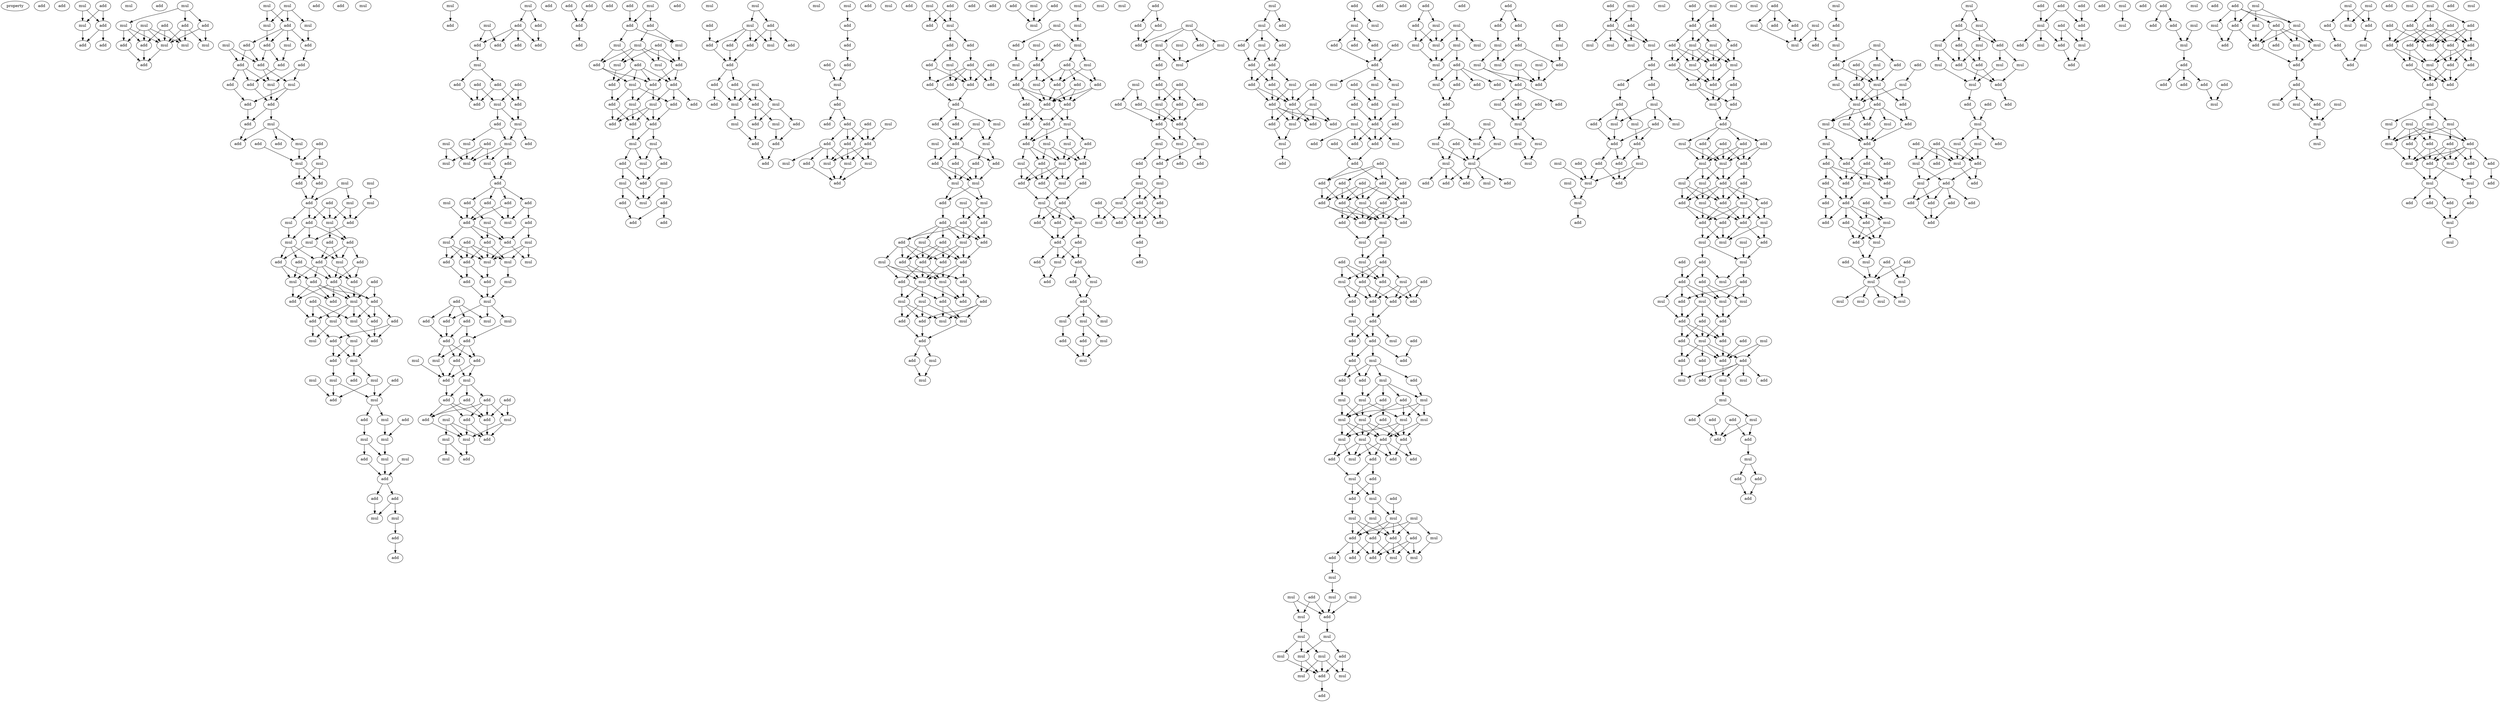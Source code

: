 digraph {
    node [fontcolor=black]
    property [mul=2,lf=1.7]
    0 [ label = add ];
    1 [ label = add ];
    2 [ label = mul ];
    3 [ label = add ];
    4 [ label = add ];
    5 [ label = mul ];
    6 [ label = mul ];
    7 [ label = add ];
    8 [ label = add ];
    9 [ label = add ];
    10 [ label = mul ];
    11 [ label = add ];
    12 [ label = add ];
    13 [ label = mul ];
    14 [ label = add ];
    15 [ label = mul ];
    16 [ label = mul ];
    17 [ label = add ];
    18 [ label = add ];
    19 [ label = mul ];
    20 [ label = mul ];
    21 [ label = add ];
    22 [ label = mul ];
    23 [ label = mul ];
    24 [ label = mul ];
    25 [ label = add ];
    26 [ label = mul ];
    27 [ label = add ];
    28 [ label = mul ];
    29 [ label = mul ];
    30 [ label = add ];
    31 [ label = add ];
    32 [ label = add ];
    33 [ label = add ];
    34 [ label = add ];
    35 [ label = add ];
    36 [ label = add ];
    37 [ label = mul ];
    38 [ label = mul ];
    39 [ label = add ];
    40 [ label = add ];
    41 [ label = add ];
    42 [ label = add ];
    43 [ label = mul ];
    44 [ label = mul ];
    45 [ label = add ];
    46 [ label = add ];
    47 [ label = add ];
    48 [ label = add ];
    49 [ label = mul ];
    50 [ label = mul ];
    51 [ label = add ];
    52 [ label = mul ];
    53 [ label = mul ];
    54 [ label = add ];
    55 [ label = add ];
    56 [ label = add ];
    57 [ label = mul ];
    58 [ label = add ];
    59 [ label = mul ];
    60 [ label = mul ];
    61 [ label = mul ];
    62 [ label = add ];
    63 [ label = add ];
    64 [ label = mul ];
    65 [ label = add ];
    66 [ label = add ];
    67 [ label = mul ];
    68 [ label = add ];
    69 [ label = add ];
    70 [ label = mul ];
    71 [ label = add ];
    72 [ label = add ];
    73 [ label = add ];
    74 [ label = mul ];
    75 [ label = add ];
    76 [ label = add ];
    77 [ label = add ];
    78 [ label = add ];
    79 [ label = add ];
    80 [ label = mul ];
    81 [ label = add ];
    82 [ label = add ];
    83 [ label = mul ];
    84 [ label = add ];
    85 [ label = add ];
    86 [ label = add ];
    87 [ label = mul ];
    88 [ label = mul ];
    89 [ label = add ];
    90 [ label = mul ];
    91 [ label = add ];
    92 [ label = add ];
    93 [ label = mul ];
    94 [ label = mul ];
    95 [ label = mul ];
    96 [ label = add ];
    97 [ label = add ];
    98 [ label = mul ];
    99 [ label = add ];
    100 [ label = mul ];
    101 [ label = add ];
    102 [ label = add ];
    103 [ label = mul ];
    104 [ label = mul ];
    105 [ label = mul ];
    106 [ label = mul ];
    107 [ label = add ];
    108 [ label = mul ];
    109 [ label = add ];
    110 [ label = mul ];
    111 [ label = add ];
    112 [ label = add ];
    113 [ label = mul ];
    114 [ label = add ];
    115 [ label = mul ];
    116 [ label = add ];
    117 [ label = mul ];
    118 [ label = add ];
    119 [ label = mul ];
    120 [ label = add ];
    121 [ label = mul ];
    122 [ label = add ];
    123 [ label = add ];
    124 [ label = add ];
    125 [ label = add ];
    126 [ label = add ];
    127 [ label = add ];
    128 [ label = mul ];
    129 [ label = add ];
    130 [ label = add ];
    131 [ label = add ];
    132 [ label = add ];
    133 [ label = add ];
    134 [ label = add ];
    135 [ label = mul ];
    136 [ label = add ];
    137 [ label = add ];
    138 [ label = mul ];
    139 [ label = mul ];
    140 [ label = add ];
    141 [ label = add ];
    142 [ label = mul ];
    143 [ label = mul ];
    144 [ label = mul ];
    145 [ label = add ];
    146 [ label = mul ];
    147 [ label = mul ];
    148 [ label = add ];
    149 [ label = add ];
    150 [ label = mul ];
    151 [ label = add ];
    152 [ label = add ];
    153 [ label = add ];
    154 [ label = add ];
    155 [ label = mul ];
    156 [ label = add ];
    157 [ label = mul ];
    158 [ label = mul ];
    159 [ label = add ];
    160 [ label = add ];
    161 [ label = add ];
    162 [ label = mul ];
    163 [ label = mul ];
    164 [ label = add ];
    165 [ label = add ];
    166 [ label = mul ];
    167 [ label = mul ];
    168 [ label = mul ];
    169 [ label = add ];
    170 [ label = add ];
    171 [ label = mul ];
    172 [ label = add ];
    173 [ label = add ];
    174 [ label = mul ];
    175 [ label = add ];
    176 [ label = mul ];
    177 [ label = add ];
    178 [ label = add ];
    179 [ label = add ];
    180 [ label = add ];
    181 [ label = mul ];
    182 [ label = mul ];
    183 [ label = add ];
    184 [ label = add ];
    185 [ label = mul ];
    186 [ label = add ];
    187 [ label = add ];
    188 [ label = add ];
    189 [ label = add ];
    190 [ label = add ];
    191 [ label = mul ];
    192 [ label = add ];
    193 [ label = add ];
    194 [ label = mul ];
    195 [ label = mul ];
    196 [ label = add ];
    197 [ label = mul ];
    198 [ label = add ];
    199 [ label = add ];
    200 [ label = add ];
    201 [ label = mul ];
    202 [ label = add ];
    203 [ label = add ];
    204 [ label = mul ];
    205 [ label = add ];
    206 [ label = add ];
    207 [ label = add ];
    208 [ label = add ];
    209 [ label = add ];
    210 [ label = mul ];
    211 [ label = mul ];
    212 [ label = mul ];
    213 [ label = add ];
    214 [ label = mul ];
    215 [ label = mul ];
    216 [ label = add ];
    217 [ label = add ];
    218 [ label = add ];
    219 [ label = mul ];
    220 [ label = add ];
    221 [ label = add ];
    222 [ label = mul ];
    223 [ label = add ];
    224 [ label = mul ];
    225 [ label = add ];
    226 [ label = add ];
    227 [ label = add ];
    228 [ label = add ];
    229 [ label = add ];
    230 [ label = mul ];
    231 [ label = add ];
    232 [ label = mul ];
    233 [ label = add ];
    234 [ label = add ];
    235 [ label = mul ];
    236 [ label = mul ];
    237 [ label = mul ];
    238 [ label = mul ];
    239 [ label = add ];
    240 [ label = add ];
    241 [ label = mul ];
    242 [ label = add ];
    243 [ label = add ];
    244 [ label = add ];
    245 [ label = mul ];
    246 [ label = mul ];
    247 [ label = add ];
    248 [ label = add ];
    249 [ label = add ];
    250 [ label = add ];
    251 [ label = add ];
    252 [ label = add ];
    253 [ label = mul ];
    254 [ label = add ];
    255 [ label = mul ];
    256 [ label = add ];
    257 [ label = add ];
    258 [ label = mul ];
    259 [ label = add ];
    260 [ label = mul ];
    261 [ label = mul ];
    262 [ label = add ];
    263 [ label = add ];
    264 [ label = mul ];
    265 [ label = add ];
    266 [ label = mul ];
    267 [ label = add ];
    268 [ label = add ];
    269 [ label = add ];
    270 [ label = mul ];
    271 [ label = add ];
    272 [ label = add ];
    273 [ label = add ];
    274 [ label = add ];
    275 [ label = add ];
    276 [ label = mul ];
    277 [ label = mul ];
    278 [ label = add ];
    279 [ label = add ];
    280 [ label = mul ];
    281 [ label = add ];
    282 [ label = add ];
    283 [ label = add ];
    284 [ label = add ];
    285 [ label = add ];
    286 [ label = add ];
    287 [ label = mul ];
    288 [ label = mul ];
    289 [ label = mul ];
    290 [ label = mul ];
    291 [ label = add ];
    292 [ label = add ];
    293 [ label = add ];
    294 [ label = mul ];
    295 [ label = mul ];
    296 [ label = add ];
    297 [ label = add ];
    298 [ label = add ];
    299 [ label = add ];
    300 [ label = add ];
    301 [ label = mul ];
    302 [ label = add ];
    303 [ label = add ];
    304 [ label = add ];
    305 [ label = add ];
    306 [ label = add ];
    307 [ label = add ];
    308 [ label = mul ];
    309 [ label = mul ];
    310 [ label = add ];
    311 [ label = add ];
    312 [ label = add ];
    313 [ label = mul ];
    314 [ label = mul ];
    315 [ label = add ];
    316 [ label = add ];
    317 [ label = add ];
    318 [ label = add ];
    319 [ label = mul ];
    320 [ label = mul ];
    321 [ label = mul ];
    322 [ label = mul ];
    323 [ label = add ];
    324 [ label = add ];
    325 [ label = add ];
    326 [ label = add ];
    327 [ label = add ];
    328 [ label = mul ];
    329 [ label = add ];
    330 [ label = mul ];
    331 [ label = add ];
    332 [ label = add ];
    333 [ label = add ];
    334 [ label = add ];
    335 [ label = add ];
    336 [ label = mul ];
    337 [ label = add ];
    338 [ label = mul ];
    339 [ label = mul ];
    340 [ label = add ];
    341 [ label = add ];
    342 [ label = mul ];
    343 [ label = mul ];
    344 [ label = add ];
    345 [ label = add ];
    346 [ label = add ];
    347 [ label = mul ];
    348 [ label = mul ];
    349 [ label = add ];
    350 [ label = add ];
    351 [ label = add ];
    352 [ label = add ];
    353 [ label = add ];
    354 [ label = mul ];
    355 [ label = mul ];
    356 [ label = add ];
    357 [ label = mul ];
    358 [ label = add ];
    359 [ label = mul ];
    360 [ label = mul ];
    361 [ label = mul ];
    362 [ label = mul ];
    363 [ label = mul ];
    364 [ label = mul ];
    365 [ label = add ];
    366 [ label = add ];
    367 [ label = mul ];
    368 [ label = mul ];
    369 [ label = add ];
    370 [ label = add ];
    371 [ label = add ];
    372 [ label = mul ];
    373 [ label = add ];
    374 [ label = add ];
    375 [ label = add ];
    376 [ label = add ];
    377 [ label = add ];
    378 [ label = add ];
    379 [ label = add ];
    380 [ label = mul ];
    381 [ label = add ];
    382 [ label = mul ];
    383 [ label = add ];
    384 [ label = mul ];
    385 [ label = add ];
    386 [ label = mul ];
    387 [ label = mul ];
    388 [ label = add ];
    389 [ label = add ];
    390 [ label = mul ];
    391 [ label = mul ];
    392 [ label = add ];
    393 [ label = add ];
    394 [ label = add ];
    395 [ label = mul ];
    396 [ label = mul ];
    397 [ label = add ];
    398 [ label = add ];
    399 [ label = add ];
    400 [ label = mul ];
    401 [ label = add ];
    402 [ label = add ];
    403 [ label = mul ];
    404 [ label = add ];
    405 [ label = add ];
    406 [ label = add ];
    407 [ label = mul ];
    408 [ label = add ];
    409 [ label = add ];
    410 [ label = mul ];
    411 [ label = mul ];
    412 [ label = mul ];
    413 [ label = add ];
    414 [ label = mul ];
    415 [ label = add ];
    416 [ label = mul ];
    417 [ label = add ];
    418 [ label = add ];
    419 [ label = mul ];
    420 [ label = add ];
    421 [ label = mul ];
    422 [ label = mul ];
    423 [ label = add ];
    424 [ label = add ];
    425 [ label = mul ];
    426 [ label = mul ];
    427 [ label = add ];
    428 [ label = add ];
    429 [ label = add ];
    430 [ label = mul ];
    431 [ label = add ];
    432 [ label = add ];
    433 [ label = add ];
    434 [ label = mul ];
    435 [ label = add ];
    436 [ label = add ];
    437 [ label = add ];
    438 [ label = mul ];
    439 [ label = mul ];
    440 [ label = mul ];
    441 [ label = add ];
    442 [ label = add ];
    443 [ label = add ];
    444 [ label = add ];
    445 [ label = mul ];
    446 [ label = mul ];
    447 [ label = add ];
    448 [ label = mul ];
    449 [ label = add ];
    450 [ label = add ];
    451 [ label = add ];
    452 [ label = add ];
    453 [ label = mul ];
    454 [ label = add ];
    455 [ label = add ];
    456 [ label = add ];
    457 [ label = mul ];
    458 [ label = mul ];
    459 [ label = add ];
    460 [ label = add ];
    461 [ label = add ];
    462 [ label = mul ];
    463 [ label = add ];
    464 [ label = add ];
    465 [ label = mul ];
    466 [ label = add ];
    467 [ label = add ];
    468 [ label = add ];
    469 [ label = add ];
    470 [ label = add ];
    471 [ label = mul ];
    472 [ label = mul ];
    473 [ label = add ];
    474 [ label = add ];
    475 [ label = add ];
    476 [ label = mul ];
    477 [ label = add ];
    478 [ label = add ];
    479 [ label = mul ];
    480 [ label = mul ];
    481 [ label = add ];
    482 [ label = add ];
    483 [ label = add ];
    484 [ label = add ];
    485 [ label = add ];
    486 [ label = mul ];
    487 [ label = add ];
    488 [ label = add ];
    489 [ label = mul ];
    490 [ label = mul ];
    491 [ label = add ];
    492 [ label = mul ];
    493 [ label = add ];
    494 [ label = mul ];
    495 [ label = add ];
    496 [ label = add ];
    497 [ label = add ];
    498 [ label = mul ];
    499 [ label = add ];
    500 [ label = add ];
    501 [ label = add ];
    502 [ label = add ];
    503 [ label = add ];
    504 [ label = add ];
    505 [ label = add ];
    506 [ label = add ];
    507 [ label = add ];
    508 [ label = add ];
    509 [ label = add ];
    510 [ label = add ];
    511 [ label = mul ];
    512 [ label = add ];
    513 [ label = add ];
    514 [ label = add ];
    515 [ label = add ];
    516 [ label = mul ];
    517 [ label = add ];
    518 [ label = mul ];
    519 [ label = mul ];
    520 [ label = add ];
    521 [ label = mul ];
    522 [ label = add ];
    523 [ label = mul ];
    524 [ label = add ];
    525 [ label = add ];
    526 [ label = add ];
    527 [ label = mul ];
    528 [ label = add ];
    529 [ label = add ];
    530 [ label = add ];
    531 [ label = add ];
    532 [ label = mul ];
    533 [ label = add ];
    534 [ label = mul ];
    535 [ label = add ];
    536 [ label = add ];
    537 [ label = add ];
    538 [ label = add ];
    539 [ label = add ];
    540 [ label = mul ];
    541 [ label = add ];
    542 [ label = add ];
    543 [ label = add ];
    544 [ label = mul ];
    545 [ label = add ];
    546 [ label = mul ];
    547 [ label = mul ];
    548 [ label = add ];
    549 [ label = mul ];
    550 [ label = mul ];
    551 [ label = mul ];
    552 [ label = mul ];
    553 [ label = add ];
    554 [ label = mul ];
    555 [ label = mul ];
    556 [ label = mul ];
    557 [ label = add ];
    558 [ label = add ];
    559 [ label = add ];
    560 [ label = mul ];
    561 [ label = add ];
    562 [ label = add ];
    563 [ label = add ];
    564 [ label = add ];
    565 [ label = mul ];
    566 [ label = mul ];
    567 [ label = add ];
    568 [ label = add ];
    569 [ label = mul ];
    570 [ label = mul ];
    571 [ label = mul ];
    572 [ label = mul ];
    573 [ label = add ];
    574 [ label = add ];
    575 [ label = add ];
    576 [ label = mul ];
    577 [ label = add ];
    578 [ label = add ];
    579 [ label = add ];
    580 [ label = mul ];
    581 [ label = mul ];
    582 [ label = add ];
    583 [ label = mul ];
    584 [ label = mul ];
    585 [ label = add ];
    586 [ label = mul ];
    587 [ label = add ];
    588 [ label = mul ];
    589 [ label = mul ];
    590 [ label = add ];
    591 [ label = mul ];
    592 [ label = mul ];
    593 [ label = mul ];
    594 [ label = mul ];
    595 [ label = mul ];
    596 [ label = add ];
    597 [ label = mul ];
    598 [ label = add ];
    599 [ label = mul ];
    600 [ label = add ];
    601 [ label = add ];
    602 [ label = add ];
    603 [ label = mul ];
    604 [ label = add ];
    605 [ label = mul ];
    606 [ label = mul ];
    607 [ label = mul ];
    608 [ label = mul ];
    609 [ label = mul ];
    610 [ label = add ];
    611 [ label = mul ];
    612 [ label = add ];
    613 [ label = add ];
    614 [ label = mul ];
    615 [ label = add ];
    616 [ label = add ];
    617 [ label = add ];
    618 [ label = mul ];
    619 [ label = mul ];
    620 [ label = add ];
    621 [ label = mul ];
    622 [ label = mul ];
    623 [ label = mul ];
    624 [ label = mul ];
    625 [ label = add ];
    626 [ label = add ];
    627 [ label = add ];
    628 [ label = add ];
    629 [ label = mul ];
    630 [ label = add ];
    631 [ label = add ];
    632 [ label = add ];
    633 [ label = add ];
    634 [ label = add ];
    635 [ label = mul ];
    636 [ label = mul ];
    637 [ label = mul ];
    638 [ label = add ];
    639 [ label = mul ];
    640 [ label = mul ];
    641 [ label = mul ];
    642 [ label = add ];
    643 [ label = add ];
    644 [ label = mul ];
    645 [ label = add ];
    646 [ label = add ];
    647 [ label = add ];
    648 [ label = mul ];
    649 [ label = mul ];
    650 [ label = mul ];
    651 [ label = mul ];
    652 [ label = add ];
    653 [ label = mul ];
    654 [ label = add ];
    655 [ label = add ];
    656 [ label = mul ];
    657 [ label = mul ];
    658 [ label = mul ];
    659 [ label = mul ];
    660 [ label = mul ];
    661 [ label = add ];
    662 [ label = add ];
    663 [ label = add ];
    664 [ label = add ];
    665 [ label = mul ];
    666 [ label = mul ];
    667 [ label = add ];
    668 [ label = mul ];
    669 [ label = add ];
    670 [ label = mul ];
    671 [ label = add ];
    672 [ label = add ];
    673 [ label = add ];
    674 [ label = mul ];
    675 [ label = add ];
    676 [ label = add ];
    677 [ label = mul ];
    678 [ label = mul ];
    679 [ label = mul ];
    680 [ label = add ];
    681 [ label = mul ];
    682 [ label = add ];
    683 [ label = add ];
    684 [ label = mul ];
    685 [ label = mul ];
    686 [ label = add ];
    687 [ label = add ];
    688 [ label = add ];
    689 [ label = add ];
    690 [ label = mul ];
    691 [ label = mul ];
    692 [ label = add ];
    693 [ label = mul ];
    694 [ label = add ];
    695 [ label = mul ];
    696 [ label = add ];
    697 [ label = add ];
    698 [ label = add ];
    699 [ label = mul ];
    700 [ label = add ];
    701 [ label = add ];
    702 [ label = add ];
    703 [ label = add ];
    704 [ label = mul ];
    705 [ label = add ];
    706 [ label = add ];
    707 [ label = mul ];
    708 [ label = add ];
    709 [ label = mul ];
    710 [ label = mul ];
    711 [ label = mul ];
    712 [ label = add ];
    713 [ label = add ];
    714 [ label = mul ];
    715 [ label = add ];
    716 [ label = add ];
    717 [ label = add ];
    718 [ label = mul ];
    719 [ label = mul ];
    720 [ label = add ];
    721 [ label = add ];
    722 [ label = add ];
    723 [ label = add ];
    724 [ label = mul ];
    725 [ label = mul ];
    726 [ label = mul ];
    727 [ label = add ];
    728 [ label = add ];
    729 [ label = mul ];
    730 [ label = add ];
    731 [ label = add ];
    732 [ label = mul ];
    733 [ label = add ];
    734 [ label = mul ];
    735 [ label = mul ];
    736 [ label = mul ];
    737 [ label = mul ];
    738 [ label = add ];
    739 [ label = add ];
    740 [ label = add ];
    741 [ label = add ];
    742 [ label = add ];
    743 [ label = mul ];
    744 [ label = add ];
    745 [ label = add ];
    746 [ label = mul ];
    747 [ label = add ];
    748 [ label = add ];
    749 [ label = add ];
    750 [ label = add ];
    751 [ label = mul ];
    752 [ label = mul ];
    753 [ label = add ];
    754 [ label = mul ];
    755 [ label = add ];
    756 [ label = mul ];
    757 [ label = add ];
    758 [ label = add ];
    759 [ label = add ];
    760 [ label = mul ];
    761 [ label = add ];
    762 [ label = add ];
    763 [ label = mul ];
    764 [ label = mul ];
    765 [ label = add ];
    766 [ label = add ];
    767 [ label = add ];
    768 [ label = add ];
    769 [ label = mul ];
    770 [ label = add ];
    771 [ label = add ];
    772 [ label = mul ];
    773 [ label = add ];
    774 [ label = mul ];
    775 [ label = mul ];
    776 [ label = add ];
    777 [ label = mul ];
    778 [ label = mul ];
    779 [ label = mul ];
    780 [ label = add ];
    781 [ label = add ];
    782 [ label = add ];
    783 [ label = add ];
    784 [ label = mul ];
    785 [ label = mul ];
    786 [ label = add ];
    787 [ label = mul ];
    788 [ label = add ];
    789 [ label = add ];
    790 [ label = mul ];
    791 [ label = mul ];
    792 [ label = mul ];
    793 [ label = mul ];
    794 [ label = add ];
    795 [ label = add ];
    796 [ label = mul ];
    797 [ label = add ];
    798 [ label = add ];
    799 [ label = add ];
    800 [ label = add ];
    801 [ label = add ];
    802 [ label = mul ];
    803 [ label = add ];
    804 [ label = add ];
    805 [ label = add ];
    806 [ label = add ];
    807 [ label = add ];
    808 [ label = add ];
    809 [ label = mul ];
    810 [ label = add ];
    811 [ label = mul ];
    812 [ label = add ];
    813 [ label = add ];
    814 [ label = mul ];
    815 [ label = add ];
    816 [ label = add ];
    817 [ label = mul ];
    818 [ label = add ];
    819 [ label = add ];
    820 [ label = mul ];
    821 [ label = mul ];
    822 [ label = mul ];
    823 [ label = mul ];
    824 [ label = mul ];
    825 [ label = mul ];
    826 [ label = mul ];
    827 [ label = add ];
    828 [ label = mul ];
    829 [ label = add ];
    830 [ label = add ];
    831 [ label = mul ];
    832 [ label = mul ];
    833 [ label = mul ];
    834 [ label = add ];
    835 [ label = mul ];
    836 [ label = add ];
    837 [ label = mul ];
    838 [ label = add ];
    839 [ label = mul ];
    840 [ label = add ];
    841 [ label = add ];
    842 [ label = add ];
    843 [ label = mul ];
    844 [ label = mul ];
    845 [ label = add ];
    846 [ label = add ];
    847 [ label = add ];
    848 [ label = mul ];
    849 [ label = mul ];
    850 [ label = add ];
    851 [ label = mul ];
    852 [ label = add ];
    853 [ label = add ];
    854 [ label = mul ];
    855 [ label = add ];
    856 [ label = add ];
    857 [ label = add ];
    858 [ label = add ];
    859 [ label = add ];
    860 [ label = add ];
    861 [ label = add ];
    862 [ label = add ];
    863 [ label = add ];
    864 [ label = add ];
    865 [ label = mul ];
    866 [ label = add ];
    867 [ label = add ];
    868 [ label = mul ];
    869 [ label = add ];
    870 [ label = add ];
    871 [ label = mul ];
    872 [ label = add ];
    873 [ label = mul ];
    874 [ label = add ];
    875 [ label = mul ];
    876 [ label = add ];
    877 [ label = mul ];
    878 [ label = mul ];
    879 [ label = add ];
    880 [ label = add ];
    881 [ label = add ];
    882 [ label = mul ];
    883 [ label = add ];
    884 [ label = add ];
    885 [ label = add ];
    886 [ label = add ];
    887 [ label = add ];
    888 [ label = mul ];
    889 [ label = mul ];
    890 [ label = add ];
    891 [ label = mul ];
    892 [ label = mul ];
    893 [ label = add ];
    894 [ label = add ];
    895 [ label = mul ];
    896 [ label = add ];
    897 [ label = add ];
    898 [ label = mul ];
    899 [ label = add ];
    900 [ label = mul ];
    901 [ label = add ];
    902 [ label = add ];
    903 [ label = mul ];
    904 [ label = mul ];
    905 [ label = add ];
    906 [ label = mul ];
    907 [ label = mul ];
    908 [ label = mul ];
    909 [ label = mul ];
    910 [ label = mul ];
    911 [ label = add ];
    912 [ label = mul ];
    913 [ label = add ];
    914 [ label = add ];
    915 [ label = mul ];
    916 [ label = add ];
    917 [ label = add ];
    918 [ label = mul ];
    919 [ label = mul ];
    920 [ label = add ];
    921 [ label = add ];
    922 [ label = add ];
    923 [ label = add ];
    924 [ label = add ];
    925 [ label = add ];
    926 [ label = add ];
    927 [ label = add ];
    928 [ label = add ];
    929 [ label = add ];
    930 [ label = add ];
    931 [ label = mul ];
    932 [ label = add ];
    933 [ label = add ];
    934 [ label = add ];
    935 [ label = add ];
    936 [ label = mul ];
    937 [ label = mul ];
    938 [ label = mul ];
    939 [ label = mul ];
    940 [ label = mul ];
    941 [ label = add ];
    942 [ label = add ];
    943 [ label = add ];
    944 [ label = add ];
    945 [ label = mul ];
    946 [ label = add ];
    947 [ label = mul ];
    948 [ label = add ];
    949 [ label = add ];
    950 [ label = mul ];
    951 [ label = mul ];
    952 [ label = mul ];
    953 [ label = add ];
    954 [ label = add ];
    955 [ label = add ];
    956 [ label = add ];
    957 [ label = add ];
    958 [ label = mul ];
    959 [ label = add ];
    960 [ label = mul ];
    961 [ label = mul ];
    2 -> 4 [ name = 0 ];
    2 -> 5 [ name = 1 ];
    3 -> 4 [ name = 2 ];
    3 -> 5 [ name = 3 ];
    4 -> 7 [ name = 4 ];
    4 -> 9 [ name = 5 ];
    5 -> 7 [ name = 6 ];
    10 -> 12 [ name = 7 ];
    10 -> 14 [ name = 8 ];
    10 -> 15 [ name = 9 ];
    11 -> 16 [ name = 10 ];
    11 -> 17 [ name = 11 ];
    11 -> 20 [ name = 12 ];
    12 -> 16 [ name = 13 ];
    12 -> 19 [ name = 14 ];
    13 -> 16 [ name = 15 ];
    13 -> 17 [ name = 16 ];
    13 -> 18 [ name = 17 ];
    13 -> 20 [ name = 18 ];
    14 -> 16 [ name = 19 ];
    14 -> 19 [ name = 20 ];
    14 -> 20 [ name = 21 ];
    15 -> 16 [ name = 22 ];
    15 -> 17 [ name = 23 ];
    15 -> 18 [ name = 24 ];
    16 -> 21 [ name = 25 ];
    17 -> 21 [ name = 26 ];
    18 -> 21 [ name = 27 ];
    22 -> 24 [ name = 28 ];
    22 -> 25 [ name = 29 ];
    22 -> 26 [ name = 30 ];
    23 -> 24 [ name = 31 ];
    23 -> 25 [ name = 32 ];
    24 -> 27 [ name = 33 ];
    25 -> 27 [ name = 34 ];
    25 -> 29 [ name = 35 ];
    25 -> 30 [ name = 36 ];
    25 -> 31 [ name = 37 ];
    26 -> 30 [ name = 38 ];
    27 -> 34 [ name = 39 ];
    27 -> 35 [ name = 40 ];
    28 -> 33 [ name = 41 ];
    28 -> 35 [ name = 42 ];
    29 -> 34 [ name = 43 ];
    30 -> 32 [ name = 44 ];
    31 -> 33 [ name = 45 ];
    31 -> 35 [ name = 46 ];
    32 -> 37 [ name = 47 ];
    32 -> 38 [ name = 48 ];
    33 -> 36 [ name = 49 ];
    33 -> 38 [ name = 50 ];
    33 -> 39 [ name = 51 ];
    34 -> 39 [ name = 52 ];
    35 -> 37 [ name = 53 ];
    35 -> 38 [ name = 54 ];
    36 -> 41 [ name = 55 ];
    37 -> 40 [ name = 56 ];
    37 -> 41 [ name = 57 ];
    38 -> 40 [ name = 58 ];
    39 -> 40 [ name = 59 ];
    40 -> 42 [ name = 60 ];
    40 -> 43 [ name = 61 ];
    41 -> 42 [ name = 62 ];
    42 -> 46 [ name = 63 ];
    43 -> 44 [ name = 64 ];
    43 -> 46 [ name = 65 ];
    43 -> 47 [ name = 66 ];
    44 -> 49 [ name = 67 ];
    45 -> 49 [ name = 68 ];
    45 -> 50 [ name = 69 ];
    48 -> 49 [ name = 70 ];
    49 -> 51 [ name = 71 ];
    49 -> 55 [ name = 72 ];
    50 -> 51 [ name = 73 ];
    50 -> 55 [ name = 74 ];
    51 -> 56 [ name = 75 ];
    52 -> 56 [ name = 76 ];
    52 -> 57 [ name = 77 ];
    53 -> 59 [ name = 78 ];
    55 -> 56 [ name = 79 ];
    56 -> 60 [ name = 80 ];
    56 -> 61 [ name = 81 ];
    56 -> 63 [ name = 82 ];
    57 -> 61 [ name = 83 ];
    57 -> 62 [ name = 84 ];
    58 -> 61 [ name = 85 ];
    58 -> 62 [ name = 86 ];
    58 -> 63 [ name = 87 ];
    59 -> 62 [ name = 88 ];
    60 -> 67 [ name = 89 ];
    61 -> 65 [ name = 90 ];
    61 -> 66 [ name = 91 ];
    62 -> 64 [ name = 92 ];
    63 -> 64 [ name = 93 ];
    63 -> 65 [ name = 94 ];
    63 -> 67 [ name = 95 ];
    64 -> 69 [ name = 96 ];
    64 -> 70 [ name = 97 ];
    65 -> 68 [ name = 98 ];
    65 -> 70 [ name = 99 ];
    65 -> 71 [ name = 100 ];
    66 -> 70 [ name = 101 ];
    66 -> 71 [ name = 102 ];
    67 -> 69 [ name = 103 ];
    67 -> 71 [ name = 104 ];
    67 -> 72 [ name = 105 ];
    68 -> 73 [ name = 106 ];
    68 -> 75 [ name = 107 ];
    69 -> 74 [ name = 108 ];
    69 -> 76 [ name = 109 ];
    70 -> 73 [ name = 110 ];
    70 -> 75 [ name = 111 ];
    71 -> 73 [ name = 112 ];
    71 -> 74 [ name = 113 ];
    71 -> 75 [ name = 114 ];
    71 -> 76 [ name = 115 ];
    72 -> 73 [ name = 116 ];
    72 -> 74 [ name = 117 ];
    73 -> 79 [ name = 118 ];
    73 -> 80 [ name = 119 ];
    73 -> 81 [ name = 120 ];
    73 -> 82 [ name = 121 ];
    74 -> 81 [ name = 122 ];
    74 -> 82 [ name = 123 ];
    75 -> 80 [ name = 124 ];
    76 -> 79 [ name = 125 ];
    76 -> 80 [ name = 126 ];
    76 -> 81 [ name = 127 ];
    76 -> 82 [ name = 128 ];
    77 -> 79 [ name = 129 ];
    77 -> 80 [ name = 130 ];
    78 -> 83 [ name = 131 ];
    78 -> 85 [ name = 132 ];
    78 -> 87 [ name = 133 ];
    79 -> 83 [ name = 134 ];
    79 -> 84 [ name = 135 ];
    79 -> 86 [ name = 136 ];
    80 -> 83 [ name = 137 ];
    80 -> 84 [ name = 138 ];
    80 -> 85 [ name = 139 ];
    80 -> 87 [ name = 140 ];
    81 -> 85 [ name = 141 ];
    83 -> 89 [ name = 142 ];
    84 -> 89 [ name = 143 ];
    85 -> 88 [ name = 144 ];
    85 -> 91 [ name = 145 ];
    86 -> 89 [ name = 146 ];
    86 -> 91 [ name = 147 ];
    87 -> 88 [ name = 148 ];
    87 -> 90 [ name = 149 ];
    89 -> 93 [ name = 150 ];
    90 -> 92 [ name = 151 ];
    90 -> 93 [ name = 152 ];
    91 -> 92 [ name = 153 ];
    91 -> 93 [ name = 154 ];
    92 -> 98 [ name = 155 ];
    93 -> 94 [ name = 156 ];
    93 -> 97 [ name = 157 ];
    94 -> 99 [ name = 158 ];
    94 -> 100 [ name = 159 ];
    95 -> 99 [ name = 160 ];
    96 -> 100 [ name = 161 ];
    98 -> 99 [ name = 162 ];
    98 -> 100 [ name = 163 ];
    100 -> 101 [ name = 164 ];
    100 -> 103 [ name = 165 ];
    101 -> 105 [ name = 166 ];
    102 -> 104 [ name = 167 ];
    103 -> 104 [ name = 168 ];
    104 -> 106 [ name = 169 ];
    105 -> 106 [ name = 170 ];
    105 -> 109 [ name = 171 ];
    106 -> 111 [ name = 172 ];
    109 -> 111 [ name = 173 ];
    110 -> 111 [ name = 174 ];
    111 -> 112 [ name = 175 ];
    111 -> 114 [ name = 176 ];
    112 -> 115 [ name = 177 ];
    113 -> 116 [ name = 178 ];
    114 -> 115 [ name = 179 ];
    114 -> 117 [ name = 180 ];
    117 -> 118 [ name = 181 ];
    118 -> 123 [ name = 182 ];
    119 -> 120 [ name = 183 ];
    119 -> 122 [ name = 184 ];
    120 -> 124 [ name = 185 ];
    120 -> 125 [ name = 186 ];
    120 -> 126 [ name = 187 ];
    120 -> 127 [ name = 188 ];
    121 -> 124 [ name = 189 ];
    121 -> 126 [ name = 190 ];
    122 -> 125 [ name = 191 ];
    126 -> 128 [ name = 192 ];
    128 -> 129 [ name = 193 ];
    128 -> 133 [ name = 194 ];
    129 -> 136 [ name = 195 ];
    130 -> 135 [ name = 196 ];
    130 -> 136 [ name = 197 ];
    132 -> 134 [ name = 198 ];
    132 -> 135 [ name = 199 ];
    133 -> 134 [ name = 200 ];
    133 -> 136 [ name = 201 ];
    134 -> 138 [ name = 202 ];
    135 -> 137 [ name = 203 ];
    135 -> 138 [ name = 204 ];
    137 -> 142 [ name = 205 ];
    137 -> 143 [ name = 206 ];
    138 -> 140 [ name = 207 ];
    138 -> 142 [ name = 208 ];
    139 -> 144 [ name = 209 ];
    139 -> 147 [ name = 210 ];
    141 -> 144 [ name = 211 ];
    141 -> 146 [ name = 212 ];
    141 -> 147 [ name = 213 ];
    142 -> 145 [ name = 214 ];
    142 -> 146 [ name = 215 ];
    142 -> 147 [ name = 216 ];
    143 -> 147 [ name = 217 ];
    145 -> 148 [ name = 218 ];
    146 -> 148 [ name = 219 ];
    148 -> 149 [ name = 220 ];
    148 -> 151 [ name = 221 ];
    148 -> 152 [ name = 222 ];
    148 -> 153 [ name = 223 ];
    149 -> 155 [ name = 224 ];
    149 -> 156 [ name = 225 ];
    150 -> 154 [ name = 226 ];
    151 -> 154 [ name = 227 ];
    151 -> 155 [ name = 228 ];
    152 -> 154 [ name = 229 ];
    152 -> 157 [ name = 230 ];
    153 -> 154 [ name = 231 ];
    153 -> 155 [ name = 232 ];
    154 -> 158 [ name = 233 ];
    154 -> 159 [ name = 234 ];
    154 -> 160 [ name = 235 ];
    156 -> 159 [ name = 236 ];
    156 -> 162 [ name = 237 ];
    157 -> 159 [ name = 238 ];
    157 -> 160 [ name = 239 ];
    158 -> 164 [ name = 240 ];
    158 -> 165 [ name = 241 ];
    158 -> 166 [ name = 242 ];
    159 -> 163 [ name = 243 ];
    159 -> 166 [ name = 244 ];
    160 -> 165 [ name = 245 ];
    160 -> 166 [ name = 246 ];
    160 -> 167 [ name = 247 ];
    161 -> 164 [ name = 248 ];
    161 -> 165 [ name = 249 ];
    161 -> 166 [ name = 250 ];
    161 -> 167 [ name = 251 ];
    162 -> 163 [ name = 252 ];
    162 -> 166 [ name = 253 ];
    162 -> 167 [ name = 254 ];
    164 -> 170 [ name = 255 ];
    165 -> 169 [ name = 256 ];
    165 -> 170 [ name = 257 ];
    166 -> 169 [ name = 258 ];
    167 -> 168 [ name = 259 ];
    168 -> 171 [ name = 260 ];
    169 -> 171 [ name = 261 ];
    170 -> 171 [ name = 262 ];
    171 -> 174 [ name = 263 ];
    171 -> 176 [ name = 264 ];
    171 -> 177 [ name = 265 ];
    172 -> 173 [ name = 266 ];
    172 -> 175 [ name = 267 ];
    172 -> 176 [ name = 268 ];
    172 -> 177 [ name = 269 ];
    173 -> 178 [ name = 270 ];
    173 -> 179 [ name = 271 ];
    174 -> 178 [ name = 272 ];
    175 -> 179 [ name = 273 ];
    177 -> 179 [ name = 274 ];
    178 -> 180 [ name = 275 ];
    178 -> 182 [ name = 276 ];
    178 -> 183 [ name = 277 ];
    179 -> 180 [ name = 278 ];
    179 -> 182 [ name = 279 ];
    179 -> 183 [ name = 280 ];
    180 -> 184 [ name = 281 ];
    180 -> 185 [ name = 282 ];
    181 -> 184 [ name = 283 ];
    182 -> 184 [ name = 284 ];
    183 -> 184 [ name = 285 ];
    183 -> 185 [ name = 286 ];
    184 -> 186 [ name = 287 ];
    185 -> 186 [ name = 288 ];
    185 -> 187 [ name = 289 ];
    185 -> 188 [ name = 290 ];
    186 -> 190 [ name = 291 ];
    186 -> 192 [ name = 292 ];
    186 -> 193 [ name = 293 ];
    187 -> 190 [ name = 294 ];
    187 -> 192 [ name = 295 ];
    187 -> 193 [ name = 296 ];
    187 -> 194 [ name = 297 ];
    188 -> 190 [ name = 298 ];
    188 -> 193 [ name = 299 ];
    189 -> 193 [ name = 300 ];
    189 -> 194 [ name = 301 ];
    190 -> 197 [ name = 302 ];
    191 -> 195 [ name = 303 ];
    191 -> 196 [ name = 304 ];
    191 -> 197 [ name = 305 ];
    192 -> 196 [ name = 306 ];
    192 -> 197 [ name = 307 ];
    193 -> 196 [ name = 308 ];
    194 -> 196 [ name = 309 ];
    194 -> 197 [ name = 310 ];
    195 -> 200 [ name = 311 ];
    195 -> 201 [ name = 312 ];
    197 -> 200 [ name = 313 ];
    198 -> 203 [ name = 314 ];
    199 -> 203 [ name = 315 ];
    203 -> 205 [ name = 316 ];
    204 -> 207 [ name = 317 ];
    204 -> 208 [ name = 318 ];
    206 -> 207 [ name = 319 ];
    207 -> 211 [ name = 320 ];
    207 -> 212 [ name = 321 ];
    208 -> 210 [ name = 322 ];
    208 -> 211 [ name = 323 ];
    209 -> 214 [ name = 324 ];
    209 -> 215 [ name = 325 ];
    209 -> 216 [ name = 326 ];
    210 -> 213 [ name = 327 ];
    210 -> 214 [ name = 328 ];
    210 -> 215 [ name = 329 ];
    210 -> 216 [ name = 330 ];
    211 -> 216 [ name = 331 ];
    212 -> 213 [ name = 332 ];
    212 -> 217 [ name = 333 ];
    213 -> 219 [ name = 334 ];
    213 -> 221 [ name = 335 ];
    214 -> 220 [ name = 336 ];
    215 -> 218 [ name = 337 ];
    216 -> 218 [ name = 338 ];
    216 -> 221 [ name = 339 ];
    217 -> 218 [ name = 340 ];
    217 -> 219 [ name = 341 ];
    217 -> 220 [ name = 342 ];
    217 -> 221 [ name = 343 ];
    218 -> 224 [ name = 344 ];
    218 -> 225 [ name = 345 ];
    218 -> 226 [ name = 346 ];
    219 -> 222 [ name = 347 ];
    219 -> 223 [ name = 348 ];
    219 -> 226 [ name = 349 ];
    220 -> 223 [ name = 350 ];
    221 -> 222 [ name = 351 ];
    221 -> 224 [ name = 352 ];
    222 -> 227 [ name = 353 ];
    222 -> 228 [ name = 354 ];
    222 -> 229 [ name = 355 ];
    223 -> 227 [ name = 356 ];
    223 -> 228 [ name = 357 ];
    224 -> 227 [ name = 358 ];
    224 -> 228 [ name = 359 ];
    224 -> 229 [ name = 360 ];
    226 -> 229 [ name = 361 ];
    228 -> 230 [ name = 362 ];
    229 -> 230 [ name = 363 ];
    229 -> 232 [ name = 364 ];
    230 -> 234 [ name = 365 ];
    230 -> 235 [ name = 366 ];
    232 -> 233 [ name = 367 ];
    232 -> 235 [ name = 368 ];
    233 -> 239 [ name = 369 ];
    234 -> 237 [ name = 370 ];
    234 -> 239 [ name = 371 ];
    235 -> 239 [ name = 372 ];
    237 -> 241 [ name = 373 ];
    237 -> 242 [ name = 374 ];
    238 -> 240 [ name = 375 ];
    238 -> 241 [ name = 376 ];
    239 -> 241 [ name = 377 ];
    240 -> 243 [ name = 378 ];
    240 -> 244 [ name = 379 ];
    242 -> 243 [ name = 380 ];
    245 -> 246 [ name = 381 ];
    245 -> 247 [ name = 382 ];
    246 -> 249 [ name = 383 ];
    246 -> 250 [ name = 384 ];
    246 -> 252 [ name = 385 ];
    246 -> 253 [ name = 386 ];
    247 -> 250 [ name = 387 ];
    247 -> 251 [ name = 388 ];
    247 -> 253 [ name = 389 ];
    248 -> 249 [ name = 390 ];
    249 -> 254 [ name = 391 ];
    250 -> 254 [ name = 392 ];
    252 -> 254 [ name = 393 ];
    254 -> 256 [ name = 394 ];
    254 -> 257 [ name = 395 ];
    255 -> 259 [ name = 396 ];
    255 -> 260 [ name = 397 ];
    255 -> 261 [ name = 398 ];
    256 -> 260 [ name = 399 ];
    256 -> 262 [ name = 400 ];
    257 -> 259 [ name = 401 ];
    257 -> 260 [ name = 402 ];
    259 -> 263 [ name = 403 ];
    259 -> 264 [ name = 404 ];
    260 -> 266 [ name = 405 ];
    261 -> 263 [ name = 406 ];
    261 -> 265 [ name = 407 ];
    263 -> 268 [ name = 408 ];
    264 -> 267 [ name = 409 ];
    265 -> 267 [ name = 410 ];
    266 -> 268 [ name = 411 ];
    267 -> 269 [ name = 412 ];
    268 -> 269 [ name = 413 ];
    270 -> 271 [ name = 414 ];
    271 -> 273 [ name = 415 ];
    273 -> 275 [ name = 416 ];
    274 -> 277 [ name = 417 ];
    275 -> 277 [ name = 418 ];
    277 -> 278 [ name = 419 ];
    278 -> 281 [ name = 420 ];
    278 -> 282 [ name = 421 ];
    279 -> 285 [ name = 422 ];
    279 -> 286 [ name = 423 ];
    280 -> 286 [ name = 424 ];
    282 -> 284 [ name = 425 ];
    282 -> 285 [ name = 426 ];
    282 -> 286 [ name = 427 ];
    284 -> 287 [ name = 428 ];
    284 -> 288 [ name = 429 ];
    284 -> 289 [ name = 430 ];
    284 -> 291 [ name = 431 ];
    285 -> 288 [ name = 432 ];
    285 -> 289 [ name = 433 ];
    285 -> 290 [ name = 434 ];
    286 -> 288 [ name = 435 ];
    286 -> 289 [ name = 436 ];
    286 -> 290 [ name = 437 ];
    288 -> 292 [ name = 438 ];
    289 -> 292 [ name = 439 ];
    290 -> 292 [ name = 440 ];
    291 -> 292 [ name = 441 ];
    293 -> 295 [ name = 442 ];
    293 -> 296 [ name = 443 ];
    294 -> 295 [ name = 444 ];
    294 -> 296 [ name = 445 ];
    295 -> 297 [ name = 446 ];
    295 -> 298 [ name = 447 ];
    297 -> 299 [ name = 448 ];
    298 -> 300 [ name = 449 ];
    298 -> 301 [ name = 450 ];
    299 -> 303 [ name = 451 ];
    299 -> 304 [ name = 452 ];
    299 -> 305 [ name = 453 ];
    299 -> 306 [ name = 454 ];
    300 -> 303 [ name = 455 ];
    300 -> 305 [ name = 456 ];
    301 -> 303 [ name = 457 ];
    301 -> 306 [ name = 458 ];
    302 -> 303 [ name = 459 ];
    302 -> 304 [ name = 460 ];
    303 -> 307 [ name = 461 ];
    305 -> 307 [ name = 462 ];
    307 -> 308 [ name = 463 ];
    307 -> 310 [ name = 464 ];
    307 -> 311 [ name = 465 ];
    308 -> 313 [ name = 466 ];
    309 -> 312 [ name = 467 ];
    309 -> 313 [ name = 468 ];
    310 -> 312 [ name = 469 ];
    311 -> 312 [ name = 470 ];
    312 -> 315 [ name = 471 ];
    312 -> 316 [ name = 472 ];
    312 -> 317 [ name = 473 ];
    313 -> 315 [ name = 474 ];
    313 -> 318 [ name = 475 ];
    314 -> 317 [ name = 476 ];
    315 -> 320 [ name = 477 ];
    316 -> 319 [ name = 478 ];
    316 -> 320 [ name = 479 ];
    317 -> 319 [ name = 480 ];
    317 -> 320 [ name = 481 ];
    318 -> 319 [ name = 482 ];
    318 -> 320 [ name = 483 ];
    319 -> 321 [ name = 484 ];
    319 -> 323 [ name = 485 ];
    320 -> 321 [ name = 486 ];
    320 -> 323 [ name = 487 ];
    321 -> 325 [ name = 488 ];
    321 -> 326 [ name = 489 ];
    322 -> 325 [ name = 490 ];
    322 -> 326 [ name = 491 ];
    323 -> 324 [ name = 492 ];
    324 -> 327 [ name = 493 ];
    324 -> 328 [ name = 494 ];
    324 -> 329 [ name = 495 ];
    324 -> 330 [ name = 496 ];
    324 -> 331 [ name = 497 ];
    325 -> 327 [ name = 498 ];
    325 -> 328 [ name = 499 ];
    325 -> 329 [ name = 500 ];
    326 -> 327 [ name = 501 ];
    326 -> 328 [ name = 502 ];
    327 -> 333 [ name = 503 ];
    328 -> 332 [ name = 504 ];
    328 -> 333 [ name = 505 ];
    328 -> 335 [ name = 506 ];
    329 -> 332 [ name = 507 ];
    329 -> 334 [ name = 508 ];
    329 -> 335 [ name = 509 ];
    329 -> 336 [ name = 510 ];
    330 -> 333 [ name = 511 ];
    330 -> 334 [ name = 512 ];
    330 -> 335 [ name = 513 ];
    331 -> 332 [ name = 514 ];
    331 -> 333 [ name = 515 ];
    331 -> 334 [ name = 516 ];
    331 -> 335 [ name = 517 ];
    332 -> 338 [ name = 518 ];
    332 -> 339 [ name = 519 ];
    333 -> 337 [ name = 520 ];
    333 -> 338 [ name = 521 ];
    333 -> 339 [ name = 522 ];
    334 -> 338 [ name = 523 ];
    334 -> 339 [ name = 524 ];
    335 -> 338 [ name = 525 ];
    335 -> 339 [ name = 526 ];
    335 -> 340 [ name = 527 ];
    336 -> 337 [ name = 528 ];
    336 -> 339 [ name = 529 ];
    336 -> 340 [ name = 530 ];
    337 -> 344 [ name = 531 ];
    337 -> 345 [ name = 532 ];
    338 -> 341 [ name = 533 ];
    338 -> 344 [ name = 534 ];
    339 -> 342 [ name = 535 ];
    339 -> 343 [ name = 536 ];
    339 -> 344 [ name = 537 ];
    340 -> 341 [ name = 538 ];
    340 -> 343 [ name = 539 ];
    341 -> 347 [ name = 540 ];
    341 -> 348 [ name = 541 ];
    342 -> 346 [ name = 542 ];
    342 -> 347 [ name = 543 ];
    342 -> 349 [ name = 544 ];
    343 -> 346 [ name = 545 ];
    343 -> 348 [ name = 546 ];
    343 -> 349 [ name = 547 ];
    345 -> 346 [ name = 548 ];
    345 -> 347 [ name = 549 ];
    345 -> 348 [ name = 550 ];
    346 -> 350 [ name = 551 ];
    347 -> 350 [ name = 552 ];
    349 -> 350 [ name = 553 ];
    350 -> 352 [ name = 554 ];
    350 -> 354 [ name = 555 ];
    352 -> 355 [ name = 556 ];
    354 -> 355 [ name = 557 ];
    356 -> 359 [ name = 558 ];
    357 -> 359 [ name = 559 ];
    358 -> 359 [ name = 560 ];
    360 -> 362 [ name = 561 ];
    361 -> 364 [ name = 562 ];
    361 -> 365 [ name = 563 ];
    362 -> 364 [ name = 564 ];
    363 -> 369 [ name = 565 ];
    364 -> 367 [ name = 566 ];
    364 -> 370 [ name = 567 ];
    365 -> 368 [ name = 568 ];
    366 -> 369 [ name = 569 ];
    367 -> 373 [ name = 570 ];
    367 -> 375 [ name = 571 ];
    368 -> 371 [ name = 572 ];
    369 -> 371 [ name = 573 ];
    369 -> 372 [ name = 574 ];
    369 -> 373 [ name = 575 ];
    370 -> 372 [ name = 576 ];
    370 -> 373 [ name = 577 ];
    370 -> 374 [ name = 578 ];
    370 -> 375 [ name = 579 ];
    371 -> 376 [ name = 580 ];
    371 -> 377 [ name = 581 ];
    371 -> 378 [ name = 582 ];
    372 -> 378 [ name = 583 ];
    373 -> 377 [ name = 584 ];
    373 -> 378 [ name = 585 ];
    374 -> 377 [ name = 586 ];
    374 -> 378 [ name = 587 ];
    375 -> 377 [ name = 588 ];
    375 -> 378 [ name = 589 ];
    376 -> 379 [ name = 590 ];
    376 -> 381 [ name = 591 ];
    377 -> 381 [ name = 592 ];
    377 -> 382 [ name = 593 ];
    378 -> 379 [ name = 594 ];
    378 -> 382 [ name = 595 ];
    379 -> 385 [ name = 596 ];
    381 -> 385 [ name = 597 ];
    381 -> 386 [ name = 598 ];
    382 -> 383 [ name = 599 ];
    382 -> 384 [ name = 600 ];
    382 -> 385 [ name = 601 ];
    383 -> 389 [ name = 602 ];
    383 -> 390 [ name = 603 ];
    384 -> 389 [ name = 604 ];
    384 -> 390 [ name = 605 ];
    385 -> 387 [ name = 606 ];
    385 -> 388 [ name = 607 ];
    385 -> 390 [ name = 608 ];
    386 -> 388 [ name = 609 ];
    386 -> 389 [ name = 610 ];
    386 -> 390 [ name = 611 ];
    387 -> 392 [ name = 612 ];
    387 -> 393 [ name = 613 ];
    388 -> 391 [ name = 614 ];
    388 -> 392 [ name = 615 ];
    388 -> 393 [ name = 616 ];
    389 -> 391 [ name = 617 ];
    389 -> 394 [ name = 618 ];
    390 -> 391 [ name = 619 ];
    390 -> 392 [ name = 620 ];
    390 -> 393 [ name = 621 ];
    391 -> 396 [ name = 622 ];
    392 -> 397 [ name = 623 ];
    393 -> 396 [ name = 624 ];
    394 -> 397 [ name = 625 ];
    396 -> 398 [ name = 626 ];
    396 -> 399 [ name = 627 ];
    396 -> 400 [ name = 628 ];
    397 -> 398 [ name = 629 ];
    397 -> 399 [ name = 630 ];
    397 -> 400 [ name = 631 ];
    398 -> 402 [ name = 632 ];
    399 -> 402 [ name = 633 ];
    400 -> 401 [ name = 634 ];
    400 -> 402 [ name = 635 ];
    401 -> 403 [ name = 636 ];
    401 -> 405 [ name = 637 ];
    402 -> 403 [ name = 638 ];
    402 -> 404 [ name = 639 ];
    402 -> 405 [ name = 640 ];
    403 -> 406 [ name = 641 ];
    404 -> 406 [ name = 642 ];
    405 -> 407 [ name = 643 ];
    405 -> 408 [ name = 644 ];
    407 -> 409 [ name = 645 ];
    408 -> 409 [ name = 646 ];
    409 -> 410 [ name = 647 ];
    409 -> 411 [ name = 648 ];
    409 -> 412 [ name = 649 ];
    410 -> 413 [ name = 650 ];
    412 -> 414 [ name = 651 ];
    412 -> 415 [ name = 652 ];
    413 -> 416 [ name = 653 ];
    414 -> 416 [ name = 654 ];
    415 -> 416 [ name = 655 ];
    417 -> 418 [ name = 656 ];
    417 -> 420 [ name = 657 ];
    418 -> 424 [ name = 658 ];
    419 -> 421 [ name = 659 ];
    419 -> 422 [ name = 660 ];
    419 -> 423 [ name = 661 ];
    419 -> 424 [ name = 662 ];
    420 -> 424 [ name = 663 ];
    421 -> 426 [ name = 664 ];
    421 -> 427 [ name = 665 ];
    422 -> 426 [ name = 666 ];
    425 -> 426 [ name = 667 ];
    427 -> 429 [ name = 668 ];
    428 -> 431 [ name = 669 ];
    428 -> 434 [ name = 670 ];
    428 -> 435 [ name = 671 ];
    429 -> 431 [ name = 672 ];
    429 -> 434 [ name = 673 ];
    430 -> 432 [ name = 674 ];
    430 -> 433 [ name = 675 ];
    431 -> 436 [ name = 676 ];
    431 -> 437 [ name = 677 ];
    432 -> 437 [ name = 678 ];
    433 -> 436 [ name = 679 ];
    434 -> 436 [ name = 680 ];
    434 -> 437 [ name = 681 ];
    435 -> 436 [ name = 682 ];
    436 -> 439 [ name = 683 ];
    436 -> 440 [ name = 684 ];
    437 -> 438 [ name = 685 ];
    437 -> 439 [ name = 686 ];
    438 -> 442 [ name = 687 ];
    438 -> 444 [ name = 688 ];
    439 -> 441 [ name = 689 ];
    440 -> 442 [ name = 690 ];
    440 -> 443 [ name = 691 ];
    442 -> 446 [ name = 692 ];
    444 -> 445 [ name = 693 ];
    445 -> 448 [ name = 694 ];
    445 -> 449 [ name = 695 ];
    445 -> 450 [ name = 696 ];
    446 -> 449 [ name = 697 ];
    446 -> 450 [ name = 698 ];
    447 -> 451 [ name = 699 ];
    447 -> 453 [ name = 700 ];
    448 -> 452 [ name = 701 ];
    448 -> 453 [ name = 702 ];
    449 -> 451 [ name = 703 ];
    449 -> 452 [ name = 704 ];
    449 -> 454 [ name = 705 ];
    450 -> 452 [ name = 706 ];
    450 -> 454 [ name = 707 ];
    452 -> 455 [ name = 708 ];
    455 -> 456 [ name = 709 ];
    457 -> 458 [ name = 710 ];
    457 -> 459 [ name = 711 ];
    458 -> 460 [ name = 712 ];
    458 -> 461 [ name = 713 ];
    458 -> 462 [ name = 714 ];
    460 -> 463 [ name = 715 ];
    461 -> 464 [ name = 716 ];
    462 -> 463 [ name = 717 ];
    462 -> 464 [ name = 718 ];
    463 -> 467 [ name = 719 ];
    463 -> 468 [ name = 720 ];
    464 -> 465 [ name = 721 ];
    464 -> 467 [ name = 722 ];
    464 -> 468 [ name = 723 ];
    465 -> 469 [ name = 724 ];
    465 -> 470 [ name = 725 ];
    466 -> 470 [ name = 726 ];
    466 -> 471 [ name = 727 ];
    467 -> 469 [ name = 728 ];
    467 -> 470 [ name = 729 ];
    468 -> 469 [ name = 730 ];
    468 -> 470 [ name = 731 ];
    469 -> 472 [ name = 732 ];
    469 -> 473 [ name = 733 ];
    469 -> 474 [ name = 734 ];
    469 -> 475 [ name = 735 ];
    470 -> 472 [ name = 736 ];
    470 -> 473 [ name = 737 ];
    470 -> 474 [ name = 738 ];
    471 -> 472 [ name = 739 ];
    471 -> 473 [ name = 740 ];
    471 -> 475 [ name = 741 ];
    472 -> 476 [ name = 742 ];
    474 -> 476 [ name = 743 ];
    476 -> 477 [ name = 744 ];
    478 -> 479 [ name = 745 ];
    478 -> 480 [ name = 746 ];
    479 -> 481 [ name = 747 ];
    479 -> 482 [ name = 748 ];
    479 -> 484 [ name = 749 ];
    482 -> 485 [ name = 750 ];
    483 -> 485 [ name = 751 ];
    484 -> 485 [ name = 752 ];
    485 -> 486 [ name = 753 ];
    485 -> 489 [ name = 754 ];
    485 -> 490 [ name = 755 ];
    488 -> 491 [ name = 756 ];
    488 -> 493 [ name = 757 ];
    489 -> 492 [ name = 758 ];
    490 -> 493 [ name = 759 ];
    491 -> 494 [ name = 760 ];
    491 -> 496 [ name = 761 ];
    492 -> 495 [ name = 762 ];
    492 -> 496 [ name = 763 ];
    493 -> 496 [ name = 764 ];
    494 -> 499 [ name = 765 ];
    494 -> 500 [ name = 766 ];
    494 -> 501 [ name = 767 ];
    495 -> 500 [ name = 768 ];
    496 -> 498 [ name = 769 ];
    496 -> 499 [ name = 770 ];
    496 -> 500 [ name = 771 ];
    497 -> 502 [ name = 772 ];
    500 -> 502 [ name = 773 ];
    502 -> 506 [ name = 774 ];
    502 -> 508 [ name = 775 ];
    503 -> 504 [ name = 776 ];
    503 -> 505 [ name = 777 ];
    503 -> 506 [ name = 778 ];
    503 -> 508 [ name = 779 ];
    504 -> 512 [ name = 780 ];
    504 -> 513 [ name = 781 ];
    505 -> 509 [ name = 782 ];
    505 -> 510 [ name = 783 ];
    505 -> 511 [ name = 784 ];
    506 -> 509 [ name = 785 ];
    506 -> 511 [ name = 786 ];
    506 -> 512 [ name = 787 ];
    507 -> 509 [ name = 788 ];
    507 -> 510 [ name = 789 ];
    507 -> 511 [ name = 790 ];
    507 -> 512 [ name = 791 ];
    508 -> 509 [ name = 792 ];
    508 -> 510 [ name = 793 ];
    509 -> 514 [ name = 794 ];
    509 -> 515 [ name = 795 ];
    509 -> 516 [ name = 796 ];
    510 -> 515 [ name = 797 ];
    510 -> 516 [ name = 798 ];
    511 -> 514 [ name = 799 ];
    511 -> 515 [ name = 800 ];
    511 -> 516 [ name = 801 ];
    511 -> 517 [ name = 802 ];
    512 -> 515 [ name = 803 ];
    512 -> 516 [ name = 804 ];
    512 -> 517 [ name = 805 ];
    513 -> 515 [ name = 806 ];
    513 -> 516 [ name = 807 ];
    514 -> 519 [ name = 808 ];
    516 -> 518 [ name = 809 ];
    516 -> 519 [ name = 810 ];
    518 -> 521 [ name = 811 ];
    518 -> 522 [ name = 812 ];
    519 -> 521 [ name = 813 ];
    520 -> 523 [ name = 814 ];
    520 -> 525 [ name = 815 ];
    520 -> 526 [ name = 816 ];
    521 -> 525 [ name = 817 ];
    521 -> 526 [ name = 818 ];
    522 -> 523 [ name = 819 ];
    522 -> 525 [ name = 820 ];
    522 -> 526 [ name = 821 ];
    522 -> 527 [ name = 822 ];
    523 -> 530 [ name = 823 ];
    523 -> 531 [ name = 824 ];
    524 -> 528 [ name = 825 ];
    524 -> 529 [ name = 826 ];
    525 -> 529 [ name = 827 ];
    525 -> 530 [ name = 828 ];
    525 -> 531 [ name = 829 ];
    526 -> 528 [ name = 830 ];
    526 -> 531 [ name = 831 ];
    527 -> 528 [ name = 832 ];
    527 -> 529 [ name = 833 ];
    527 -> 531 [ name = 834 ];
    529 -> 533 [ name = 835 ];
    530 -> 532 [ name = 836 ];
    531 -> 533 [ name = 837 ];
    532 -> 535 [ name = 838 ];
    532 -> 536 [ name = 839 ];
    533 -> 534 [ name = 840 ];
    533 -> 535 [ name = 841 ];
    533 -> 536 [ name = 842 ];
    535 -> 538 [ name = 843 ];
    535 -> 539 [ name = 844 ];
    535 -> 540 [ name = 845 ];
    536 -> 538 [ name = 846 ];
    537 -> 539 [ name = 847 ];
    538 -> 541 [ name = 848 ];
    538 -> 543 [ name = 849 ];
    540 -> 541 [ name = 850 ];
    540 -> 542 [ name = 851 ];
    540 -> 543 [ name = 852 ];
    540 -> 544 [ name = 853 ];
    541 -> 547 [ name = 854 ];
    542 -> 549 [ name = 855 ];
    543 -> 546 [ name = 856 ];
    544 -> 545 [ name = 857 ];
    544 -> 546 [ name = 858 ];
    544 -> 548 [ name = 859 ];
    544 -> 549 [ name = 860 ];
    545 -> 550 [ name = 861 ];
    545 -> 553 [ name = 862 ];
    546 -> 550 [ name = 863 ];
    546 -> 551 [ name = 864 ];
    546 -> 552 [ name = 865 ];
    547 -> 550 [ name = 866 ];
    547 -> 551 [ name = 867 ];
    548 -> 551 [ name = 868 ];
    548 -> 552 [ name = 869 ];
    548 -> 554 [ name = 870 ];
    549 -> 550 [ name = 871 ];
    549 -> 552 [ name = 872 ];
    549 -> 554 [ name = 873 ];
    550 -> 555 [ name = 874 ];
    550 -> 556 [ name = 875 ];
    550 -> 558 [ name = 876 ];
    551 -> 555 [ name = 877 ];
    551 -> 556 [ name = 878 ];
    551 -> 557 [ name = 879 ];
    551 -> 558 [ name = 880 ];
    552 -> 555 [ name = 881 ];
    552 -> 557 [ name = 882 ];
    552 -> 558 [ name = 883 ];
    553 -> 556 [ name = 884 ];
    553 -> 557 [ name = 885 ];
    554 -> 557 [ name = 886 ];
    554 -> 558 [ name = 887 ];
    555 -> 560 [ name = 888 ];
    555 -> 563 [ name = 889 ];
    556 -> 560 [ name = 890 ];
    556 -> 561 [ name = 891 ];
    556 -> 562 [ name = 892 ];
    556 -> 563 [ name = 893 ];
    557 -> 559 [ name = 894 ];
    557 -> 561 [ name = 895 ];
    558 -> 559 [ name = 896 ];
    558 -> 560 [ name = 897 ];
    558 -> 561 [ name = 898 ];
    558 -> 562 [ name = 899 ];
    562 -> 564 [ name = 900 ];
    562 -> 565 [ name = 901 ];
    563 -> 565 [ name = 902 ];
    564 -> 566 [ name = 903 ];
    564 -> 567 [ name = 904 ];
    565 -> 566 [ name = 905 ];
    565 -> 567 [ name = 906 ];
    566 -> 571 [ name = 907 ];
    566 -> 572 [ name = 908 ];
    567 -> 570 [ name = 909 ];
    568 -> 572 [ name = 910 ];
    569 -> 573 [ name = 911 ];
    569 -> 576 [ name = 912 ];
    569 -> 577 [ name = 913 ];
    570 -> 573 [ name = 914 ];
    570 -> 575 [ name = 915 ];
    570 -> 577 [ name = 916 ];
    571 -> 573 [ name = 917 ];
    571 -> 577 [ name = 918 ];
    572 -> 573 [ name = 919 ];
    572 -> 574 [ name = 920 ];
    572 -> 575 [ name = 921 ];
    572 -> 577 [ name = 922 ];
    573 -> 578 [ name = 923 ];
    573 -> 579 [ name = 924 ];
    573 -> 582 [ name = 925 ];
    574 -> 579 [ name = 926 ];
    574 -> 580 [ name = 927 ];
    574 -> 581 [ name = 928 ];
    575 -> 578 [ name = 929 ];
    575 -> 579 [ name = 930 ];
    575 -> 580 [ name = 931 ];
    576 -> 581 [ name = 932 ];
    577 -> 579 [ name = 933 ];
    577 -> 580 [ name = 934 ];
    577 -> 581 [ name = 935 ];
    582 -> 583 [ name = 936 ];
    583 -> 584 [ name = 937 ];
    584 -> 590 [ name = 938 ];
    586 -> 590 [ name = 939 ];
    587 -> 589 [ name = 940 ];
    587 -> 590 [ name = 941 ];
    588 -> 589 [ name = 942 ];
    588 -> 590 [ name = 943 ];
    589 -> 592 [ name = 944 ];
    590 -> 591 [ name = 945 ];
    591 -> 594 [ name = 946 ];
    591 -> 596 [ name = 947 ];
    592 -> 593 [ name = 948 ];
    592 -> 594 [ name = 949 ];
    592 -> 595 [ name = 950 ];
    593 -> 597 [ name = 951 ];
    593 -> 598 [ name = 952 ];
    593 -> 599 [ name = 953 ];
    594 -> 598 [ name = 954 ];
    594 -> 599 [ name = 955 ];
    595 -> 598 [ name = 956 ];
    596 -> 597 [ name = 957 ];
    596 -> 598 [ name = 958 ];
    598 -> 600 [ name = 959 ];
    601 -> 604 [ name = 960 ];
    601 -> 605 [ name = 961 ];
    603 -> 606 [ name = 962 ];
    603 -> 608 [ name = 963 ];
    603 -> 609 [ name = 964 ];
    604 -> 607 [ name = 965 ];
    604 -> 609 [ name = 966 ];
    605 -> 607 [ name = 967 ];
    605 -> 609 [ name = 968 ];
    606 -> 610 [ name = 969 ];
    606 -> 611 [ name = 970 ];
    607 -> 611 [ name = 971 ];
    609 -> 611 [ name = 972 ];
    610 -> 612 [ name = 973 ];
    610 -> 613 [ name = 974 ];
    610 -> 614 [ name = 975 ];
    610 -> 615 [ name = 976 ];
    611 -> 614 [ name = 977 ];
    612 -> 616 [ name = 978 ];
    614 -> 616 [ name = 979 ];
    616 -> 617 [ name = 980 ];
    617 -> 619 [ name = 981 ];
    617 -> 621 [ name = 982 ];
    618 -> 621 [ name = 983 ];
    618 -> 622 [ name = 984 ];
    619 -> 623 [ name = 985 ];
    619 -> 624 [ name = 986 ];
    620 -> 623 [ name = 987 ];
    620 -> 624 [ name = 988 ];
    621 -> 623 [ name = 989 ];
    622 -> 623 [ name = 990 ];
    623 -> 625 [ name = 991 ];
    623 -> 626 [ name = 992 ];
    623 -> 627 [ name = 993 ];
    623 -> 629 [ name = 994 ];
    624 -> 625 [ name = 995 ];
    624 -> 626 [ name = 996 ];
    624 -> 628 [ name = 997 ];
    630 -> 631 [ name = 998 ];
    630 -> 632 [ name = 999 ];
    631 -> 634 [ name = 1000 ];
    632 -> 635 [ name = 1001 ];
    633 -> 636 [ name = 1002 ];
    634 -> 637 [ name = 1003 ];
    634 -> 638 [ name = 1004 ];
    635 -> 637 [ name = 1005 ];
    635 -> 640 [ name = 1006 ];
    636 -> 638 [ name = 1007 ];
    638 -> 642 [ name = 1008 ];
    639 -> 642 [ name = 1009 ];
    639 -> 643 [ name = 1010 ];
    640 -> 642 [ name = 1011 ];
    640 -> 643 [ name = 1012 ];
    641 -> 642 [ name = 1013 ];
    643 -> 644 [ name = 1014 ];
    643 -> 645 [ name = 1015 ];
    643 -> 646 [ name = 1016 ];
    644 -> 648 [ name = 1017 ];
    646 -> 648 [ name = 1018 ];
    647 -> 648 [ name = 1019 ];
    648 -> 649 [ name = 1020 ];
    648 -> 650 [ name = 1021 ];
    649 -> 651 [ name = 1022 ];
    650 -> 651 [ name = 1023 ];
    652 -> 655 [ name = 1024 ];
    653 -> 654 [ name = 1025 ];
    653 -> 655 [ name = 1026 ];
    654 -> 659 [ name = 1027 ];
    654 -> 660 [ name = 1028 ];
    655 -> 656 [ name = 1029 ];
    655 -> 658 [ name = 1030 ];
    655 -> 659 [ name = 1031 ];
    655 -> 660 [ name = 1032 ];
    660 -> 661 [ name = 1033 ];
    661 -> 662 [ name = 1034 ];
    661 -> 663 [ name = 1035 ];
    662 -> 664 [ name = 1036 ];
    663 -> 665 [ name = 1037 ];
    664 -> 667 [ name = 1038 ];
    664 -> 668 [ name = 1039 ];
    664 -> 670 [ name = 1040 ];
    665 -> 666 [ name = 1041 ];
    665 -> 669 [ name = 1042 ];
    665 -> 670 [ name = 1043 ];
    667 -> 672 [ name = 1044 ];
    668 -> 671 [ name = 1045 ];
    669 -> 671 [ name = 1046 ];
    669 -> 672 [ name = 1047 ];
    670 -> 672 [ name = 1048 ];
    671 -> 674 [ name = 1049 ];
    671 -> 676 [ name = 1050 ];
    672 -> 673 [ name = 1051 ];
    672 -> 676 [ name = 1052 ];
    673 -> 678 [ name = 1053 ];
    673 -> 680 [ name = 1054 ];
    674 -> 678 [ name = 1055 ];
    674 -> 680 [ name = 1056 ];
    675 -> 678 [ name = 1057 ];
    676 -> 680 [ name = 1058 ];
    677 -> 678 [ name = 1059 ];
    678 -> 681 [ name = 1060 ];
    679 -> 681 [ name = 1061 ];
    681 -> 683 [ name = 1062 ];
    682 -> 686 [ name = 1063 ];
    685 -> 686 [ name = 1064 ];
    685 -> 687 [ name = 1065 ];
    686 -> 689 [ name = 1066 ];
    686 -> 690 [ name = 1067 ];
    686 -> 691 [ name = 1068 ];
    687 -> 688 [ name = 1069 ];
    687 -> 691 [ name = 1070 ];
    688 -> 693 [ name = 1071 ];
    688 -> 694 [ name = 1072 ];
    689 -> 692 [ name = 1073 ];
    689 -> 694 [ name = 1074 ];
    689 -> 695 [ name = 1075 ];
    690 -> 693 [ name = 1076 ];
    690 -> 694 [ name = 1077 ];
    690 -> 695 [ name = 1078 ];
    691 -> 692 [ name = 1079 ];
    691 -> 693 [ name = 1080 ];
    691 -> 694 [ name = 1081 ];
    691 -> 695 [ name = 1082 ];
    692 -> 696 [ name = 1083 ];
    692 -> 697 [ name = 1084 ];
    693 -> 696 [ name = 1085 ];
    693 -> 698 [ name = 1086 ];
    694 -> 696 [ name = 1087 ];
    694 -> 697 [ name = 1088 ];
    695 -> 696 [ name = 1089 ];
    696 -> 699 [ name = 1090 ];
    697 -> 699 [ name = 1091 ];
    697 -> 700 [ name = 1092 ];
    698 -> 699 [ name = 1093 ];
    698 -> 700 [ name = 1094 ];
    699 -> 701 [ name = 1095 ];
    700 -> 701 [ name = 1096 ];
    701 -> 702 [ name = 1097 ];
    701 -> 704 [ name = 1098 ];
    701 -> 705 [ name = 1099 ];
    701 -> 706 [ name = 1100 ];
    702 -> 707 [ name = 1101 ];
    702 -> 708 [ name = 1102 ];
    702 -> 709 [ name = 1103 ];
    703 -> 707 [ name = 1104 ];
    703 -> 708 [ name = 1105 ];
    703 -> 709 [ name = 1106 ];
    704 -> 707 [ name = 1107 ];
    704 -> 709 [ name = 1108 ];
    705 -> 707 [ name = 1109 ];
    705 -> 708 [ name = 1110 ];
    706 -> 707 [ name = 1111 ];
    706 -> 709 [ name = 1112 ];
    707 -> 711 [ name = 1113 ];
    707 -> 713 [ name = 1114 ];
    708 -> 712 [ name = 1115 ];
    708 -> 713 [ name = 1116 ];
    709 -> 710 [ name = 1117 ];
    709 -> 711 [ name = 1118 ];
    709 -> 713 [ name = 1119 ];
    710 -> 714 [ name = 1120 ];
    710 -> 715 [ name = 1121 ];
    710 -> 716 [ name = 1122 ];
    711 -> 714 [ name = 1123 ];
    711 -> 715 [ name = 1124 ];
    711 -> 716 [ name = 1125 ];
    712 -> 716 [ name = 1126 ];
    712 -> 718 [ name = 1127 ];
    713 -> 714 [ name = 1128 ];
    713 -> 715 [ name = 1129 ];
    713 -> 716 [ name = 1130 ];
    713 -> 717 [ name = 1131 ];
    713 -> 718 [ name = 1132 ];
    714 -> 720 [ name = 1133 ];
    714 -> 722 [ name = 1134 ];
    715 -> 720 [ name = 1135 ];
    715 -> 721 [ name = 1136 ];
    716 -> 720 [ name = 1137 ];
    716 -> 722 [ name = 1138 ];
    717 -> 719 [ name = 1139 ];
    717 -> 722 [ name = 1140 ];
    718 -> 719 [ name = 1141 ];
    718 -> 720 [ name = 1142 ];
    718 -> 721 [ name = 1143 ];
    718 -> 722 [ name = 1144 ];
    719 -> 723 [ name = 1145 ];
    719 -> 726 [ name = 1146 ];
    720 -> 725 [ name = 1147 ];
    720 -> 726 [ name = 1148 ];
    721 -> 725 [ name = 1149 ];
    721 -> 726 [ name = 1150 ];
    722 -> 723 [ name = 1151 ];
    722 -> 726 [ name = 1152 ];
    723 -> 729 [ name = 1153 ];
    724 -> 729 [ name = 1154 ];
    725 -> 728 [ name = 1155 ];
    725 -> 729 [ name = 1156 ];
    727 -> 731 [ name = 1157 ];
    728 -> 730 [ name = 1158 ];
    728 -> 731 [ name = 1159 ];
    728 -> 732 [ name = 1160 ];
    729 -> 732 [ name = 1161 ];
    729 -> 733 [ name = 1162 ];
    730 -> 734 [ name = 1163 ];
    730 -> 736 [ name = 1164 ];
    730 -> 737 [ name = 1165 ];
    731 -> 735 [ name = 1166 ];
    731 -> 736 [ name = 1167 ];
    731 -> 737 [ name = 1168 ];
    731 -> 738 [ name = 1169 ];
    733 -> 734 [ name = 1170 ];
    733 -> 736 [ name = 1171 ];
    733 -> 738 [ name = 1172 ];
    734 -> 741 [ name = 1173 ];
    735 -> 740 [ name = 1174 ];
    736 -> 741 [ name = 1175 ];
    737 -> 739 [ name = 1176 ];
    737 -> 740 [ name = 1177 ];
    737 -> 741 [ name = 1178 ];
    738 -> 740 [ name = 1179 ];
    739 -> 743 [ name = 1180 ];
    739 -> 744 [ name = 1181 ];
    739 -> 745 [ name = 1182 ];
    740 -> 743 [ name = 1183 ];
    740 -> 744 [ name = 1184 ];
    740 -> 745 [ name = 1185 ];
    741 -> 743 [ name = 1186 ];
    741 -> 744 [ name = 1187 ];
    742 -> 747 [ name = 1188 ];
    743 -> 747 [ name = 1189 ];
    743 -> 748 [ name = 1190 ];
    743 -> 749 [ name = 1191 ];
    743 -> 750 [ name = 1192 ];
    744 -> 747 [ name = 1193 ];
    745 -> 747 [ name = 1194 ];
    745 -> 748 [ name = 1195 ];
    746 -> 747 [ name = 1196 ];
    746 -> 749 [ name = 1197 ];
    747 -> 751 [ name = 1198 ];
    748 -> 752 [ name = 1199 ];
    749 -> 751 [ name = 1200 ];
    749 -> 752 [ name = 1201 ];
    749 -> 753 [ name = 1202 ];
    749 -> 754 [ name = 1203 ];
    749 -> 755 [ name = 1204 ];
    750 -> 755 [ name = 1205 ];
    751 -> 756 [ name = 1206 ];
    756 -> 757 [ name = 1207 ];
    756 -> 760 [ name = 1208 ];
    757 -> 761 [ name = 1209 ];
    758 -> 761 [ name = 1210 ];
    758 -> 762 [ name = 1211 ];
    759 -> 761 [ name = 1212 ];
    760 -> 761 [ name = 1213 ];
    760 -> 762 [ name = 1214 ];
    762 -> 764 [ name = 1215 ];
    764 -> 765 [ name = 1216 ];
    764 -> 766 [ name = 1217 ];
    765 -> 767 [ name = 1218 ];
    766 -> 767 [ name = 1219 ];
    768 -> 769 [ name = 1220 ];
    768 -> 770 [ name = 1221 ];
    768 -> 771 [ name = 1222 ];
    769 -> 774 [ name = 1223 ];
    771 -> 774 [ name = 1224 ];
    772 -> 773 [ name = 1225 ];
    772 -> 774 [ name = 1226 ];
    775 -> 776 [ name = 1227 ];
    776 -> 777 [ name = 1228 ];
    777 -> 780 [ name = 1229 ];
    778 -> 779 [ name = 1230 ];
    778 -> 780 [ name = 1231 ];
    778 -> 781 [ name = 1232 ];
    779 -> 784 [ name = 1233 ];
    779 -> 786 [ name = 1234 ];
    780 -> 784 [ name = 1235 ];
    780 -> 785 [ name = 1236 ];
    781 -> 784 [ name = 1237 ];
    782 -> 787 [ name = 1238 ];
    783 -> 784 [ name = 1239 ];
    783 -> 786 [ name = 1240 ];
    784 -> 788 [ name = 1241 ];
    784 -> 789 [ name = 1242 ];
    784 -> 790 [ name = 1243 ];
    785 -> 790 [ name = 1244 ];
    786 -> 789 [ name = 1245 ];
    786 -> 790 [ name = 1246 ];
    787 -> 788 [ name = 1247 ];
    787 -> 790 [ name = 1248 ];
    788 -> 795 [ name = 1249 ];
    789 -> 792 [ name = 1250 ];
    789 -> 793 [ name = 1251 ];
    789 -> 794 [ name = 1252 ];
    789 -> 795 [ name = 1253 ];
    790 -> 791 [ name = 1254 ];
    790 -> 792 [ name = 1255 ];
    790 -> 794 [ name = 1256 ];
    791 -> 797 [ name = 1257 ];
    792 -> 796 [ name = 1258 ];
    792 -> 797 [ name = 1259 ];
    793 -> 797 [ name = 1260 ];
    794 -> 797 [ name = 1261 ];
    795 -> 797 [ name = 1262 ];
    796 -> 799 [ name = 1263 ];
    796 -> 800 [ name = 1264 ];
    797 -> 798 [ name = 1265 ];
    797 -> 800 [ name = 1266 ];
    797 -> 801 [ name = 1267 ];
    798 -> 802 [ name = 1268 ];
    798 -> 803 [ name = 1269 ];
    798 -> 804 [ name = 1270 ];
    799 -> 803 [ name = 1271 ];
    799 -> 804 [ name = 1272 ];
    799 -> 805 [ name = 1273 ];
    800 -> 802 [ name = 1274 ];
    800 -> 804 [ name = 1275 ];
    801 -> 803 [ name = 1276 ];
    802 -> 806 [ name = 1277 ];
    802 -> 809 [ name = 1278 ];
    803 -> 809 [ name = 1279 ];
    804 -> 806 [ name = 1280 ];
    805 -> 806 [ name = 1281 ];
    805 -> 807 [ name = 1282 ];
    806 -> 810 [ name = 1283 ];
    806 -> 811 [ name = 1284 ];
    806 -> 812 [ name = 1285 ];
    806 -> 813 [ name = 1286 ];
    807 -> 813 [ name = 1287 ];
    808 -> 811 [ name = 1288 ];
    808 -> 812 [ name = 1289 ];
    810 -> 814 [ name = 1290 ];
    810 -> 815 [ name = 1291 ];
    811 -> 814 [ name = 1292 ];
    811 -> 815 [ name = 1293 ];
    812 -> 814 [ name = 1294 ];
    812 -> 815 [ name = 1295 ];
    814 -> 817 [ name = 1296 ];
    815 -> 817 [ name = 1297 ];
    816 -> 820 [ name = 1298 ];
    817 -> 820 [ name = 1299 ];
    818 -> 820 [ name = 1300 ];
    818 -> 821 [ name = 1301 ];
    819 -> 820 [ name = 1302 ];
    819 -> 821 [ name = 1303 ];
    820 -> 822 [ name = 1304 ];
    820 -> 823 [ name = 1305 ];
    820 -> 824 [ name = 1306 ];
    820 -> 825 [ name = 1307 ];
    821 -> 822 [ name = 1308 ];
    826 -> 827 [ name = 1309 ];
    826 -> 828 [ name = 1310 ];
    827 -> 829 [ name = 1311 ];
    827 -> 830 [ name = 1312 ];
    827 -> 832 [ name = 1313 ];
    828 -> 829 [ name = 1314 ];
    828 -> 831 [ name = 1315 ];
    829 -> 835 [ name = 1316 ];
    829 -> 837 [ name = 1317 ];
    830 -> 834 [ name = 1318 ];
    830 -> 836 [ name = 1319 ];
    831 -> 834 [ name = 1320 ];
    831 -> 836 [ name = 1321 ];
    832 -> 833 [ name = 1322 ];
    832 -> 836 [ name = 1323 ];
    833 -> 839 [ name = 1324 ];
    834 -> 838 [ name = 1325 ];
    834 -> 839 [ name = 1326 ];
    835 -> 839 [ name = 1327 ];
    836 -> 838 [ name = 1328 ];
    837 -> 838 [ name = 1329 ];
    838 -> 841 [ name = 1330 ];
    839 -> 840 [ name = 1331 ];
    840 -> 843 [ name = 1332 ];
    842 -> 843 [ name = 1333 ];
    843 -> 844 [ name = 1334 ];
    843 -> 845 [ name = 1335 ];
    843 -> 848 [ name = 1336 ];
    844 -> 851 [ name = 1337 ];
    844 -> 852 [ name = 1338 ];
    846 -> 849 [ name = 1339 ];
    846 -> 850 [ name = 1340 ];
    846 -> 851 [ name = 1341 ];
    846 -> 852 [ name = 1342 ];
    847 -> 849 [ name = 1343 ];
    847 -> 851 [ name = 1344 ];
    848 -> 851 [ name = 1345 ];
    848 -> 852 [ name = 1346 ];
    849 -> 853 [ name = 1347 ];
    849 -> 854 [ name = 1348 ];
    851 -> 854 [ name = 1349 ];
    851 -> 855 [ name = 1350 ];
    852 -> 853 [ name = 1351 ];
    852 -> 855 [ name = 1352 ];
    853 -> 856 [ name = 1353 ];
    853 -> 857 [ name = 1354 ];
    853 -> 858 [ name = 1355 ];
    853 -> 859 [ name = 1356 ];
    854 -> 856 [ name = 1357 ];
    854 -> 857 [ name = 1358 ];
    856 -> 860 [ name = 1359 ];
    857 -> 860 [ name = 1360 ];
    859 -> 860 [ name = 1361 ];
    861 -> 865 [ name = 1362 ];
    861 -> 866 [ name = 1363 ];
    862 -> 866 [ name = 1364 ];
    863 -> 865 [ name = 1365 ];
    864 -> 868 [ name = 1366 ];
    864 -> 869 [ name = 1367 ];
    865 -> 867 [ name = 1368 ];
    865 -> 869 [ name = 1369 ];
    865 -> 871 [ name = 1370 ];
    866 -> 868 [ name = 1371 ];
    868 -> 872 [ name = 1372 ];
    869 -> 872 [ name = 1373 ];
    873 -> 875 [ name = 1374 ];
    876 -> 879 [ name = 1375 ];
    876 -> 880 [ name = 1376 ];
    878 -> 882 [ name = 1377 ];
    880 -> 882 [ name = 1378 ];
    882 -> 883 [ name = 1379 ];
    883 -> 884 [ name = 1380 ];
    883 -> 885 [ name = 1381 ];
    883 -> 887 [ name = 1382 ];
    886 -> 888 [ name = 1383 ];
    887 -> 888 [ name = 1384 ];
    889 -> 891 [ name = 1385 ];
    889 -> 894 [ name = 1386 ];
    889 -> 895 [ name = 1387 ];
    890 -> 891 [ name = 1388 ];
    890 -> 892 [ name = 1389 ];
    890 -> 893 [ name = 1390 ];
    890 -> 894 [ name = 1391 ];
    891 -> 897 [ name = 1392 ];
    891 -> 898 [ name = 1393 ];
    891 -> 900 [ name = 1394 ];
    892 -> 899 [ name = 1395 ];
    893 -> 896 [ name = 1396 ];
    893 -> 897 [ name = 1397 ];
    893 -> 898 [ name = 1398 ];
    893 -> 900 [ name = 1399 ];
    894 -> 897 [ name = 1400 ];
    894 -> 899 [ name = 1401 ];
    895 -> 897 [ name = 1402 ];
    897 -> 901 [ name = 1403 ];
    898 -> 901 [ name = 1404 ];
    900 -> 901 [ name = 1405 ];
    901 -> 902 [ name = 1406 ];
    902 -> 903 [ name = 1407 ];
    902 -> 904 [ name = 1408 ];
    902 -> 905 [ name = 1409 ];
    904 -> 907 [ name = 1410 ];
    905 -> 907 [ name = 1411 ];
    906 -> 907 [ name = 1412 ];
    907 -> 910 [ name = 1413 ];
    908 -> 911 [ name = 1414 ];
    908 -> 912 [ name = 1415 ];
    909 -> 911 [ name = 1416 ];
    909 -> 912 [ name = 1417 ];
    909 -> 913 [ name = 1418 ];
    911 -> 915 [ name = 1419 ];
    913 -> 914 [ name = 1420 ];
    914 -> 916 [ name = 1421 ];
    915 -> 916 [ name = 1422 ];
    919 -> 921 [ name = 1423 ];
    919 -> 922 [ name = 1424 ];
    919 -> 924 [ name = 1425 ];
    920 -> 925 [ name = 1426 ];
    920 -> 926 [ name = 1427 ];
    920 -> 927 [ name = 1428 ];
    921 -> 926 [ name = 1429 ];
    921 -> 928 [ name = 1430 ];
    921 -> 929 [ name = 1431 ];
    922 -> 925 [ name = 1432 ];
    922 -> 926 [ name = 1433 ];
    922 -> 929 [ name = 1434 ];
    923 -> 926 [ name = 1435 ];
    923 -> 928 [ name = 1436 ];
    924 -> 925 [ name = 1437 ];
    924 -> 927 [ name = 1438 ];
    924 -> 928 [ name = 1439 ];
    924 -> 929 [ name = 1440 ];
    925 -> 931 [ name = 1441 ];
    925 -> 932 [ name = 1442 ];
    925 -> 933 [ name = 1443 ];
    926 -> 933 [ name = 1444 ];
    927 -> 930 [ name = 1445 ];
    927 -> 931 [ name = 1446 ];
    928 -> 930 [ name = 1447 ];
    928 -> 931 [ name = 1448 ];
    929 -> 931 [ name = 1449 ];
    929 -> 932 [ name = 1450 ];
    929 -> 933 [ name = 1451 ];
    930 -> 934 [ name = 1452 ];
    930 -> 935 [ name = 1453 ];
    931 -> 934 [ name = 1454 ];
    931 -> 935 [ name = 1455 ];
    932 -> 935 [ name = 1456 ];
    933 -> 934 [ name = 1457 ];
    933 -> 935 [ name = 1458 ];
    934 -> 936 [ name = 1459 ];
    936 -> 937 [ name = 1460 ];
    936 -> 939 [ name = 1461 ];
    936 -> 940 [ name = 1462 ];
    937 -> 941 [ name = 1463 ];
    937 -> 943 [ name = 1464 ];
    937 -> 944 [ name = 1465 ];
    937 -> 945 [ name = 1466 ];
    938 -> 941 [ name = 1467 ];
    938 -> 943 [ name = 1468 ];
    938 -> 944 [ name = 1469 ];
    938 -> 945 [ name = 1470 ];
    939 -> 941 [ name = 1471 ];
    939 -> 942 [ name = 1472 ];
    939 -> 945 [ name = 1473 ];
    940 -> 945 [ name = 1474 ];
    941 -> 946 [ name = 1475 ];
    941 -> 947 [ name = 1476 ];
    941 -> 948 [ name = 1477 ];
    941 -> 949 [ name = 1478 ];
    941 -> 950 [ name = 1479 ];
    942 -> 947 [ name = 1480 ];
    942 -> 948 [ name = 1481 ];
    942 -> 949 [ name = 1482 ];
    942 -> 950 [ name = 1483 ];
    943 -> 947 [ name = 1484 ];
    943 -> 949 [ name = 1485 ];
    943 -> 950 [ name = 1486 ];
    944 -> 947 [ name = 1487 ];
    944 -> 949 [ name = 1488 ];
    945 -> 947 [ name = 1489 ];
    946 -> 953 [ name = 1490 ];
    947 -> 952 [ name = 1491 ];
    948 -> 951 [ name = 1492 ];
    949 -> 951 [ name = 1493 ];
    949 -> 952 [ name = 1494 ];
    950 -> 952 [ name = 1495 ];
    951 -> 954 [ name = 1496 ];
    952 -> 955 [ name = 1497 ];
    952 -> 956 [ name = 1498 ];
    952 -> 957 [ name = 1499 ];
    954 -> 958 [ name = 1500 ];
    955 -> 958 [ name = 1501 ];
    956 -> 958 [ name = 1502 ];
    958 -> 961 [ name = 1503 ];
}
